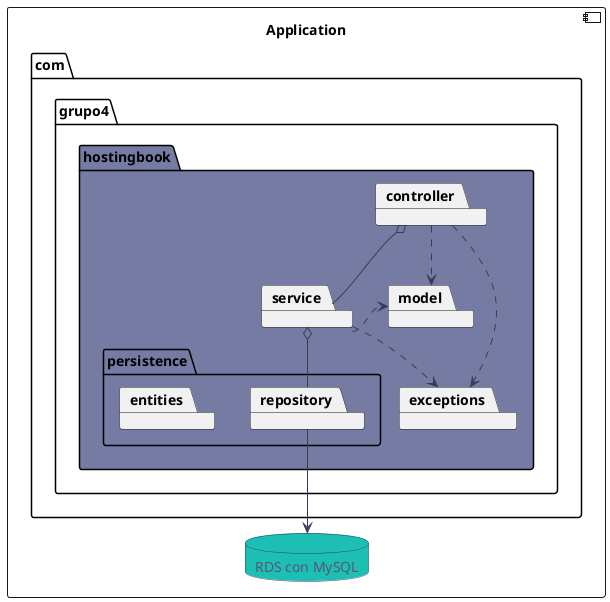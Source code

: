 @startuml
allowmixing
hide circle

skinparam database {
    BorderColor #383b58
    BackgroundColor #1dbeb4
    ArrowColor #383b58
    FontColor #545776
}

skinparam rectangle {
    BorderColor #383b58
    BackgroundColor #1dbeb4
    ArrowColor #383b58
}

skinparam class {
    BorderColor #383b58
    BackgroundColor #1dbeb4
    ArrowColor #383b58
    AttributeIconSize 0
}

skinparam note {
    BorderColor #545776
    BackgroundColor #f3f1ed
    FontColor #545776
}
component Application {
    package com.grupo4.hostingbook #757ba3 {

        package persistence {
            package repository
            package entities
        }
        package service
        package exceptions
        package controller
        package model

        service ..> exceptions
        controller ..> exceptions
        controller o-- service
        service o-- repository
        controller .> model
        service .> model
    }
    database "RDS con MySQL"
    repository --> "RDS con MySQL"
}
@enduml